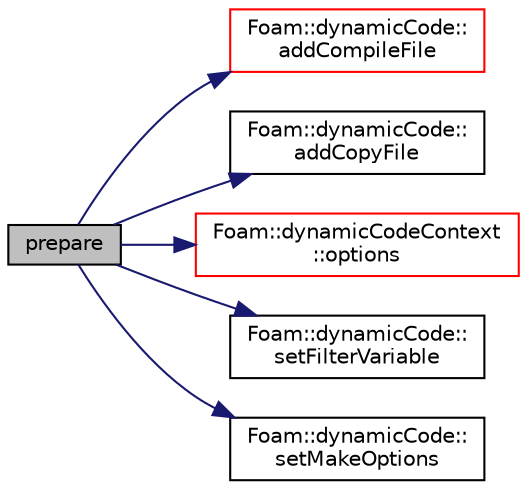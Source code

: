 digraph "prepare"
{
  bgcolor="transparent";
  edge [fontname="Helvetica",fontsize="10",labelfontname="Helvetica",labelfontsize="10"];
  node [fontname="Helvetica",fontsize="10",shape=record];
  rankdir="LR";
  Node1 [label="prepare",height=0.2,width=0.4,color="black", fillcolor="grey75", style="filled" fontcolor="black"];
  Node1 -> Node2 [color="midnightblue",fontsize="10",style="solid",fontname="Helvetica"];
  Node2 [label="Foam::dynamicCode::\laddCompileFile",height=0.2,width=0.4,color="red",URL="$classFoam_1_1dynamicCode.html#ab932e125a2e17fa04beab188c1781840",tooltip="Add a file template name, which will be found and filtered. "];
  Node1 -> Node3 [color="midnightblue",fontsize="10",style="solid",fontname="Helvetica"];
  Node3 [label="Foam::dynamicCode::\laddCopyFile",height=0.2,width=0.4,color="black",URL="$classFoam_1_1dynamicCode.html#a3e6d06804baa008db6c1acb729a67335",tooltip="Add a file template name, which will be found and filtered. "];
  Node1 -> Node4 [color="midnightblue",fontsize="10",style="solid",fontname="Helvetica"];
  Node4 [label="Foam::dynamicCodeContext\l::options",height=0.2,width=0.4,color="red",URL="$classFoam_1_1dynamicCodeContext.html#a19eaf3af3ac7d73875d03dff96faf7fb",tooltip="Return the code-options. "];
  Node1 -> Node5 [color="midnightblue",fontsize="10",style="solid",fontname="Helvetica"];
  Node5 [label="Foam::dynamicCode::\lsetFilterVariable",height=0.2,width=0.4,color="black",URL="$classFoam_1_1dynamicCode.html#a80f44414f16a1884b0be910ab4b85e1c",tooltip="Define a filter variable. "];
  Node1 -> Node6 [color="midnightblue",fontsize="10",style="solid",fontname="Helvetica"];
  Node6 [label="Foam::dynamicCode::\lsetMakeOptions",height=0.2,width=0.4,color="black",URL="$classFoam_1_1dynamicCode.html#af9654a82113736449bf71b216516e550",tooltip="Define contents for Make/options. "];
}
